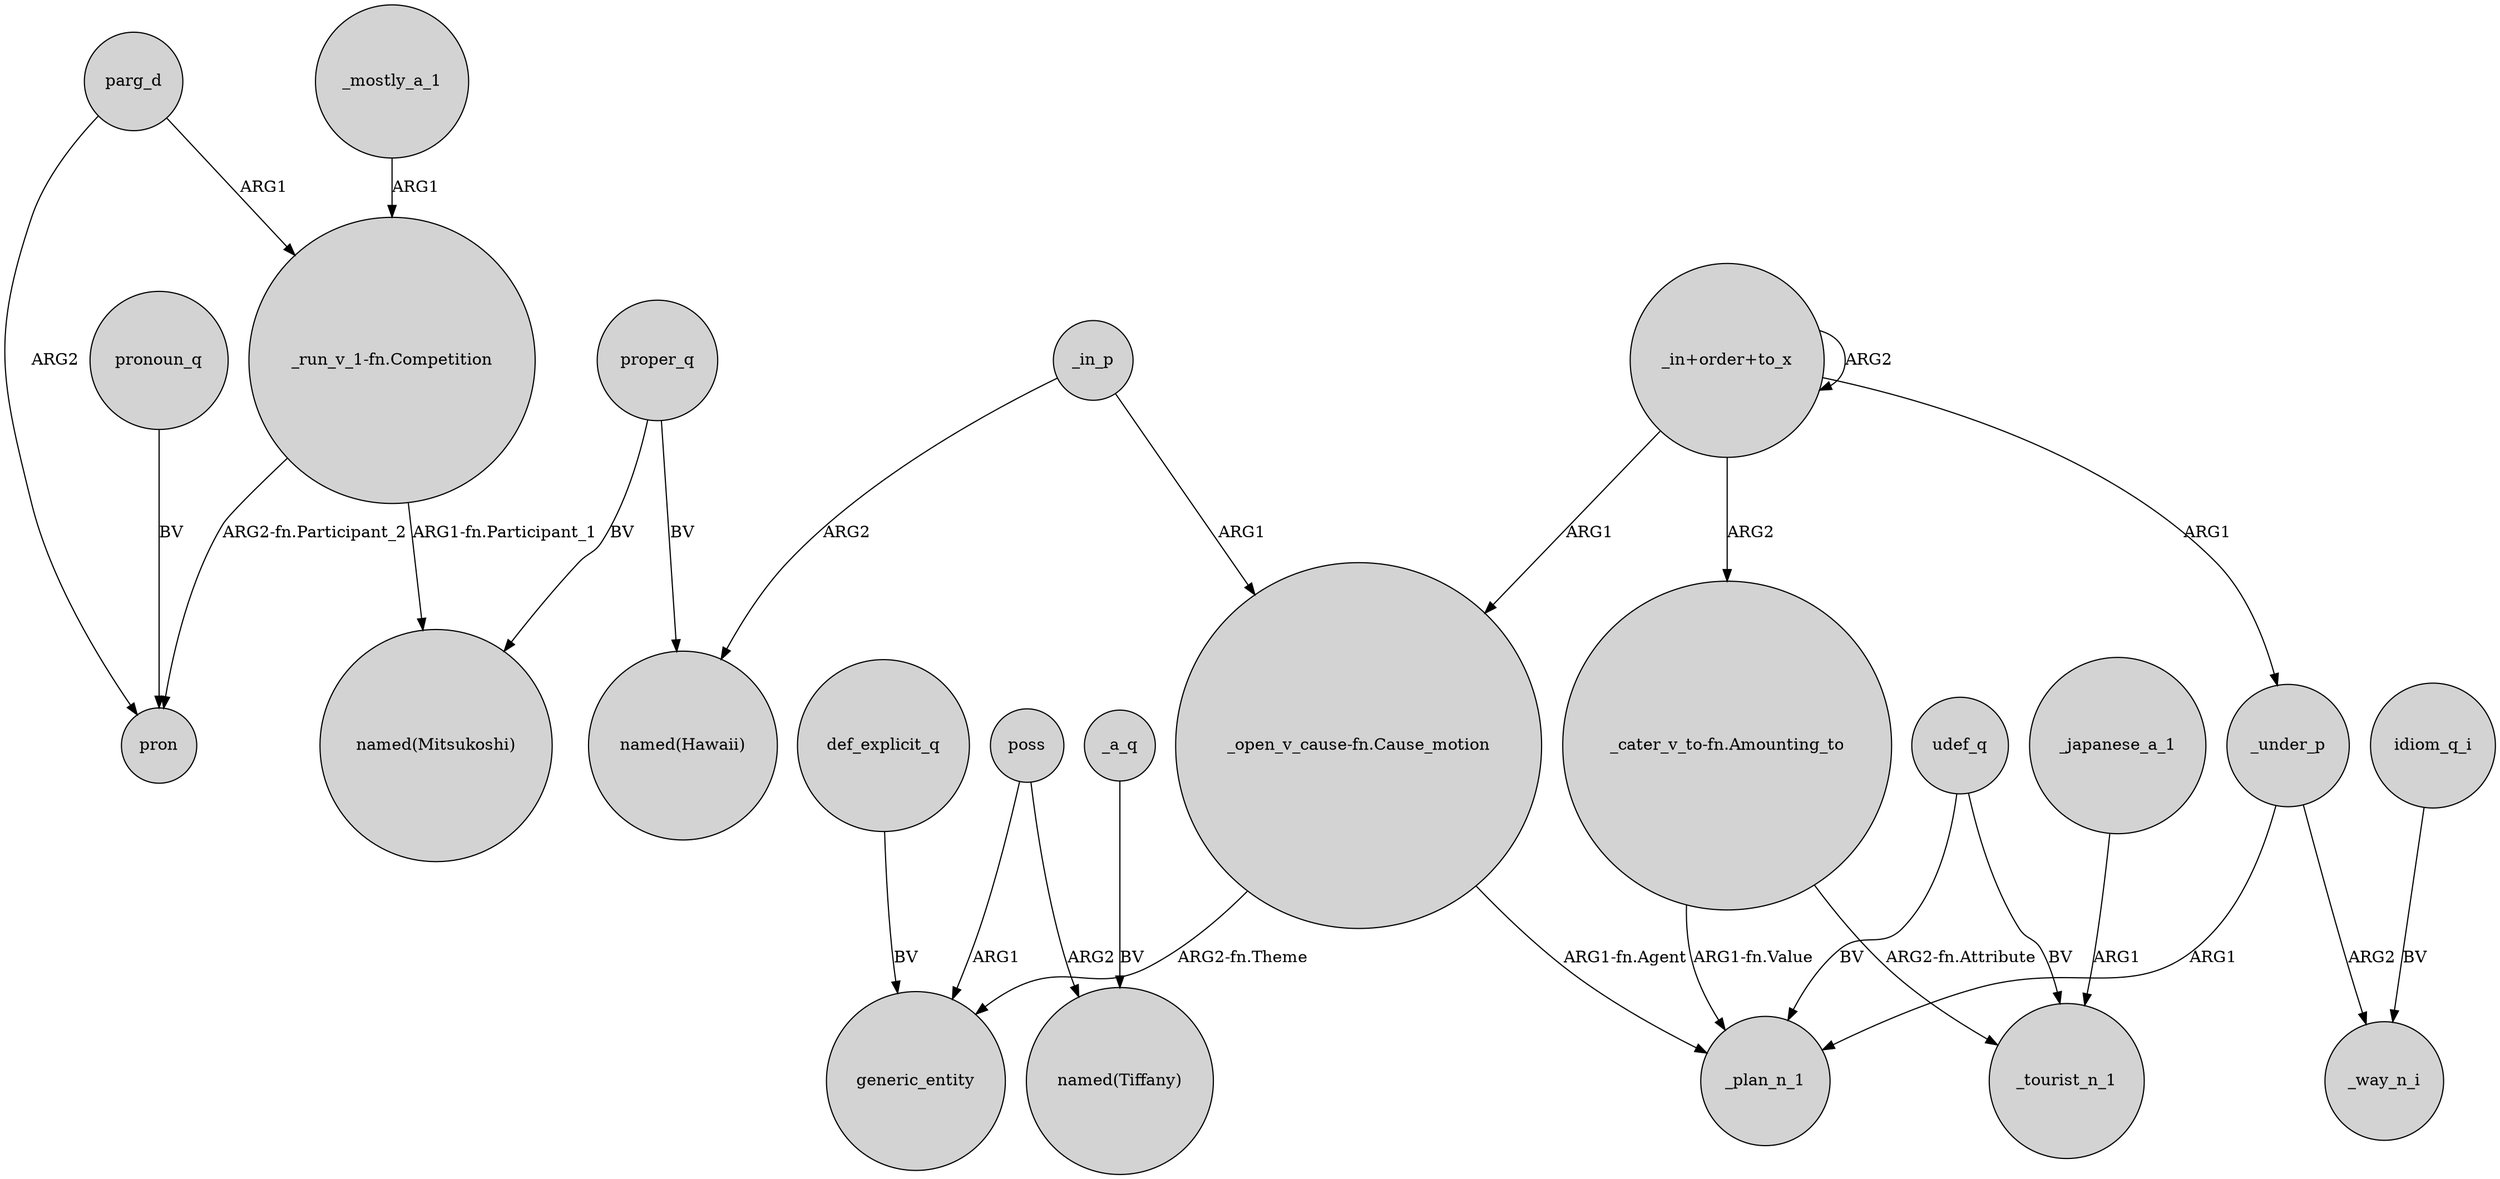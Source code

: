 digraph {
	node [shape=circle style=filled]
	_mostly_a_1 -> "_run_v_1-fn.Competition" [label=ARG1]
	"_cater_v_to-fn.Amounting_to" -> _tourist_n_1 [label="ARG2-fn.Attribute"]
	def_explicit_q -> generic_entity [label=BV]
	"_open_v_cause-fn.Cause_motion" -> generic_entity [label="ARG2-fn.Theme"]
	_under_p -> _plan_n_1 [label=ARG1]
	parg_d -> pron [label=ARG2]
	_a_q -> "named(Tiffany)" [label=BV]
	"_cater_v_to-fn.Amounting_to" -> _plan_n_1 [label="ARG1-fn.Value"]
	_in_p -> "_open_v_cause-fn.Cause_motion" [label=ARG1]
	proper_q -> "named(Hawaii)" [label=BV]
	poss -> generic_entity [label=ARG1]
	"_in+order+to_x" -> "_open_v_cause-fn.Cause_motion" [label=ARG1]
	pronoun_q -> pron [label=BV]
	_japanese_a_1 -> _tourist_n_1 [label=ARG1]
	proper_q -> "named(Mitsukoshi)" [label=BV]
	_under_p -> _way_n_i [label=ARG2]
	"_open_v_cause-fn.Cause_motion" -> _plan_n_1 [label="ARG1-fn.Agent"]
	_in_p -> "named(Hawaii)" [label=ARG2]
	parg_d -> "_run_v_1-fn.Competition" [label=ARG1]
	"_in+order+to_x" -> _under_p [label=ARG1]
	"_in+order+to_x" -> "_cater_v_to-fn.Amounting_to" [label=ARG2]
	udef_q -> _tourist_n_1 [label=BV]
	"_run_v_1-fn.Competition" -> "named(Mitsukoshi)" [label="ARG1-fn.Participant_1"]
	poss -> "named(Tiffany)" [label=ARG2]
	"_in+order+to_x" -> "_in+order+to_x" [label=ARG2]
	"_run_v_1-fn.Competition" -> pron [label="ARG2-fn.Participant_2"]
	idiom_q_i -> _way_n_i [label=BV]
	udef_q -> _plan_n_1 [label=BV]
}
